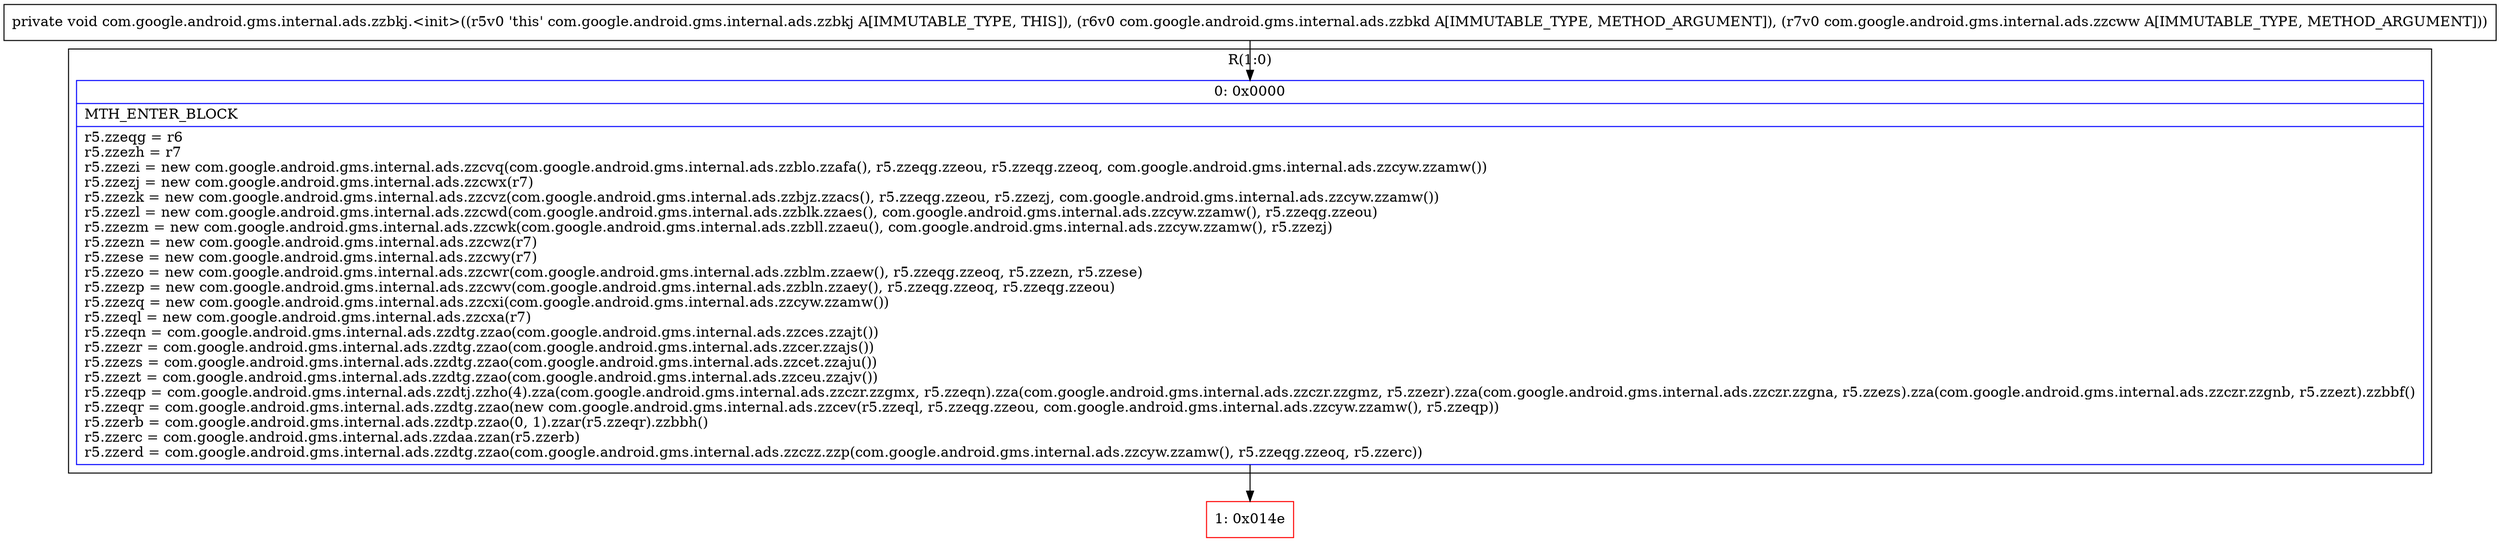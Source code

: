 digraph "CFG forcom.google.android.gms.internal.ads.zzbkj.\<init\>(Lcom\/google\/android\/gms\/internal\/ads\/zzbkd;Lcom\/google\/android\/gms\/internal\/ads\/zzcww;)V" {
subgraph cluster_Region_1003907078 {
label = "R(1:0)";
node [shape=record,color=blue];
Node_0 [shape=record,label="{0\:\ 0x0000|MTH_ENTER_BLOCK\l|r5.zzeqg = r6\lr5.zzezh = r7\lr5.zzezi = new com.google.android.gms.internal.ads.zzcvq(com.google.android.gms.internal.ads.zzblo.zzafa(), r5.zzeqg.zzeou, r5.zzeqg.zzeoq, com.google.android.gms.internal.ads.zzcyw.zzamw())\lr5.zzezj = new com.google.android.gms.internal.ads.zzcwx(r7)\lr5.zzezk = new com.google.android.gms.internal.ads.zzcvz(com.google.android.gms.internal.ads.zzbjz.zzacs(), r5.zzeqg.zzeou, r5.zzezj, com.google.android.gms.internal.ads.zzcyw.zzamw())\lr5.zzezl = new com.google.android.gms.internal.ads.zzcwd(com.google.android.gms.internal.ads.zzblk.zzaes(), com.google.android.gms.internal.ads.zzcyw.zzamw(), r5.zzeqg.zzeou)\lr5.zzezm = new com.google.android.gms.internal.ads.zzcwk(com.google.android.gms.internal.ads.zzbll.zzaeu(), com.google.android.gms.internal.ads.zzcyw.zzamw(), r5.zzezj)\lr5.zzezn = new com.google.android.gms.internal.ads.zzcwz(r7)\lr5.zzese = new com.google.android.gms.internal.ads.zzcwy(r7)\lr5.zzezo = new com.google.android.gms.internal.ads.zzcwr(com.google.android.gms.internal.ads.zzblm.zzaew(), r5.zzeqg.zzeoq, r5.zzezn, r5.zzese)\lr5.zzezp = new com.google.android.gms.internal.ads.zzcwv(com.google.android.gms.internal.ads.zzbln.zzaey(), r5.zzeqg.zzeoq, r5.zzeqg.zzeou)\lr5.zzezq = new com.google.android.gms.internal.ads.zzcxi(com.google.android.gms.internal.ads.zzcyw.zzamw())\lr5.zzeql = new com.google.android.gms.internal.ads.zzcxa(r7)\lr5.zzeqn = com.google.android.gms.internal.ads.zzdtg.zzao(com.google.android.gms.internal.ads.zzces.zzajt())\lr5.zzezr = com.google.android.gms.internal.ads.zzdtg.zzao(com.google.android.gms.internal.ads.zzcer.zzajs())\lr5.zzezs = com.google.android.gms.internal.ads.zzdtg.zzao(com.google.android.gms.internal.ads.zzcet.zzaju())\lr5.zzezt = com.google.android.gms.internal.ads.zzdtg.zzao(com.google.android.gms.internal.ads.zzceu.zzajv())\lr5.zzeqp = com.google.android.gms.internal.ads.zzdtj.zzho(4).zza(com.google.android.gms.internal.ads.zzczr.zzgmx, r5.zzeqn).zza(com.google.android.gms.internal.ads.zzczr.zzgmz, r5.zzezr).zza(com.google.android.gms.internal.ads.zzczr.zzgna, r5.zzezs).zza(com.google.android.gms.internal.ads.zzczr.zzgnb, r5.zzezt).zzbbf()\lr5.zzeqr = com.google.android.gms.internal.ads.zzdtg.zzao(new com.google.android.gms.internal.ads.zzcev(r5.zzeql, r5.zzeqg.zzeou, com.google.android.gms.internal.ads.zzcyw.zzamw(), r5.zzeqp))\lr5.zzerb = com.google.android.gms.internal.ads.zzdtp.zzao(0, 1).zzar(r5.zzeqr).zzbbh()\lr5.zzerc = com.google.android.gms.internal.ads.zzdaa.zzan(r5.zzerb)\lr5.zzerd = com.google.android.gms.internal.ads.zzdtg.zzao(com.google.android.gms.internal.ads.zzczz.zzp(com.google.android.gms.internal.ads.zzcyw.zzamw(), r5.zzeqg.zzeoq, r5.zzerc))\l}"];
}
Node_1 [shape=record,color=red,label="{1\:\ 0x014e}"];
MethodNode[shape=record,label="{private void com.google.android.gms.internal.ads.zzbkj.\<init\>((r5v0 'this' com.google.android.gms.internal.ads.zzbkj A[IMMUTABLE_TYPE, THIS]), (r6v0 com.google.android.gms.internal.ads.zzbkd A[IMMUTABLE_TYPE, METHOD_ARGUMENT]), (r7v0 com.google.android.gms.internal.ads.zzcww A[IMMUTABLE_TYPE, METHOD_ARGUMENT])) }"];
MethodNode -> Node_0;
Node_0 -> Node_1;
}

